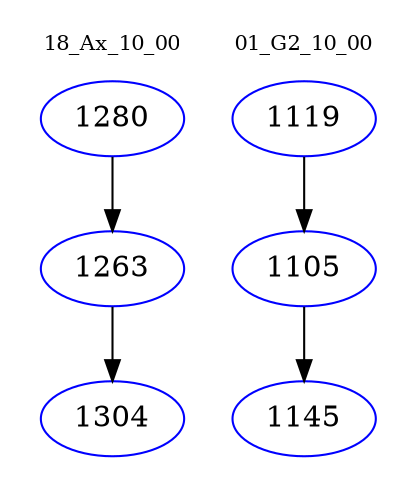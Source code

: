 digraph{
subgraph cluster_0 {
color = white
label = "18_Ax_10_00";
fontsize=10;
T0_1280 [label="1280", color="blue"]
T0_1280 -> T0_1263 [color="black"]
T0_1263 [label="1263", color="blue"]
T0_1263 -> T0_1304 [color="black"]
T0_1304 [label="1304", color="blue"]
}
subgraph cluster_1 {
color = white
label = "01_G2_10_00";
fontsize=10;
T1_1119 [label="1119", color="blue"]
T1_1119 -> T1_1105 [color="black"]
T1_1105 [label="1105", color="blue"]
T1_1105 -> T1_1145 [color="black"]
T1_1145 [label="1145", color="blue"]
}
}
